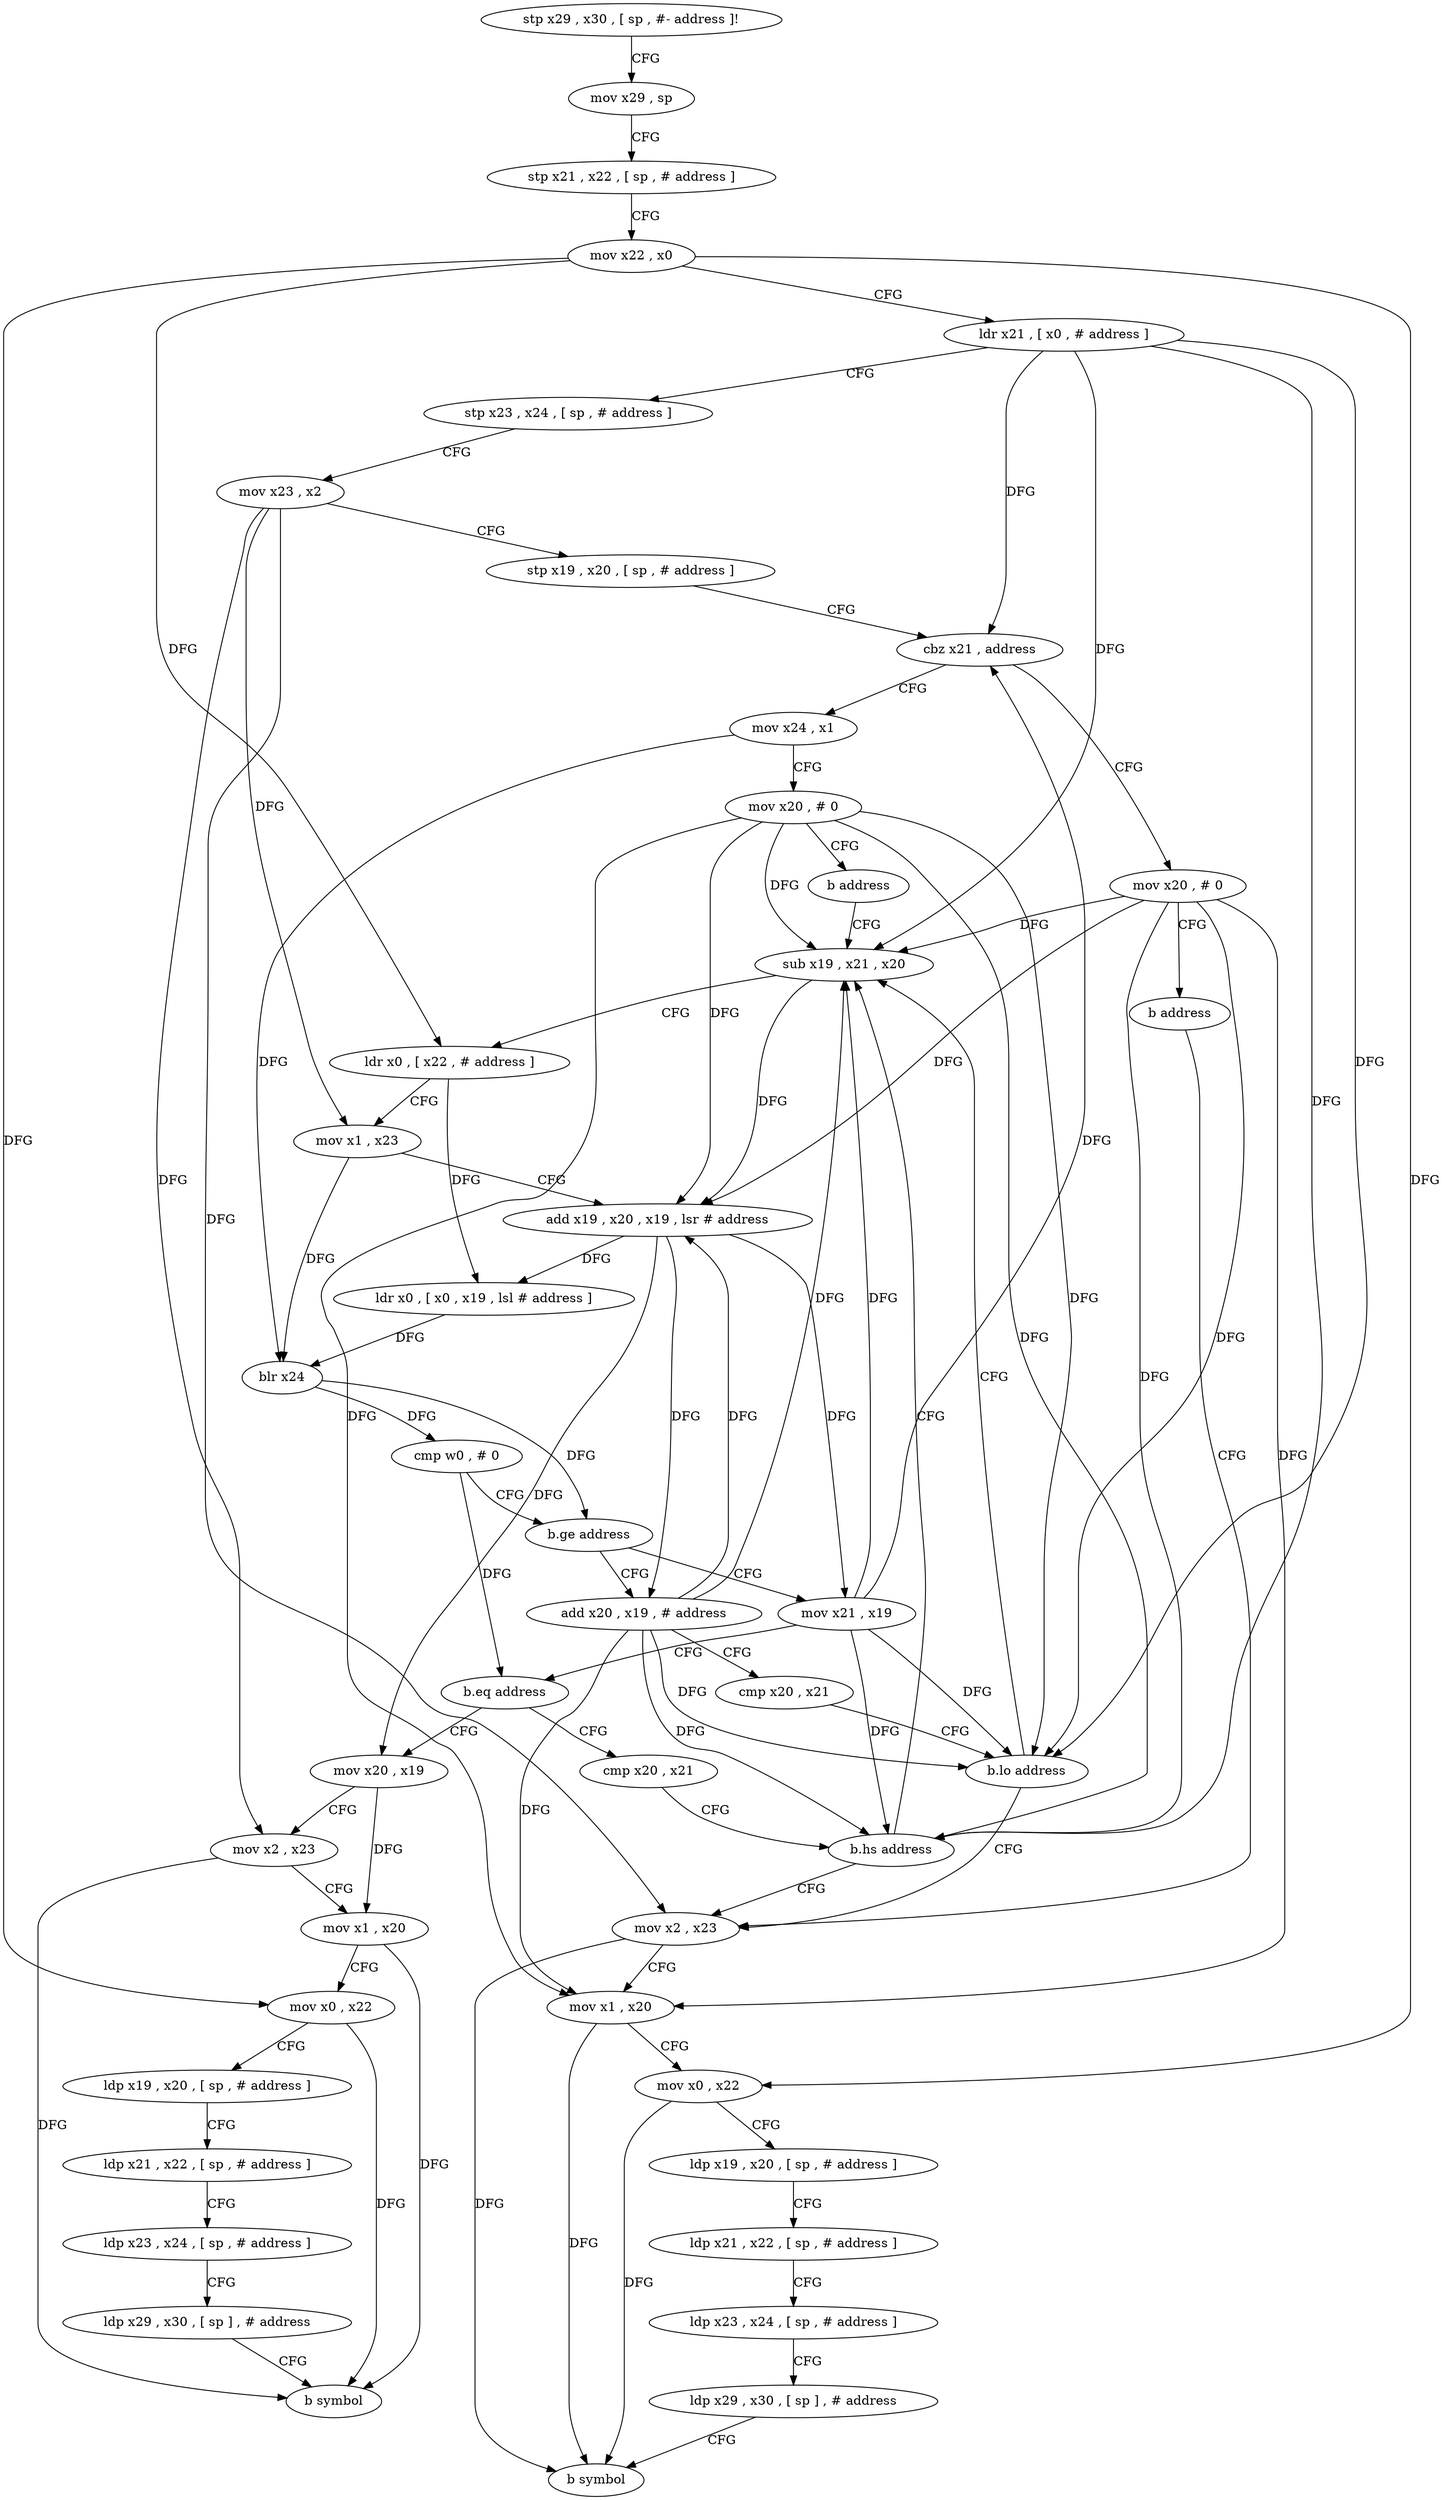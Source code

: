 digraph "func" {
"152000" [label = "stp x29 , x30 , [ sp , #- address ]!" ]
"152004" [label = "mov x29 , sp" ]
"152008" [label = "stp x21 , x22 , [ sp , # address ]" ]
"152012" [label = "mov x22 , x0" ]
"152016" [label = "ldr x21 , [ x0 , # address ]" ]
"152020" [label = "stp x23 , x24 , [ sp , # address ]" ]
"152024" [label = "mov x23 , x2" ]
"152028" [label = "stp x19 , x20 , [ sp , # address ]" ]
"152032" [label = "cbz x21 , address" ]
"152180" [label = "mov x20 , # 0" ]
"152036" [label = "mov x24 , x1" ]
"152184" [label = "b address" ]
"152108" [label = "mov x2 , x23" ]
"152040" [label = "mov x20 , # 0" ]
"152044" [label = "b address" ]
"152064" [label = "sub x19 , x21 , x20" ]
"152112" [label = "mov x1 , x20" ]
"152116" [label = "mov x0 , x22" ]
"152120" [label = "ldp x19 , x20 , [ sp , # address ]" ]
"152124" [label = "ldp x21 , x22 , [ sp , # address ]" ]
"152128" [label = "ldp x23 , x24 , [ sp , # address ]" ]
"152132" [label = "ldp x29 , x30 , [ sp ] , # address" ]
"152136" [label = "b symbol" ]
"152068" [label = "ldr x0 , [ x22 , # address ]" ]
"152072" [label = "mov x1 , x23" ]
"152076" [label = "add x19 , x20 , x19 , lsr # address" ]
"152080" [label = "ldr x0 , [ x0 , x19 , lsl # address ]" ]
"152084" [label = "blr x24" ]
"152088" [label = "cmp w0 , # 0" ]
"152092" [label = "b.ge address" ]
"152048" [label = "mov x21 , x19" ]
"152096" [label = "add x20 , x19 , # address" ]
"152052" [label = "b.eq address" ]
"152144" [label = "mov x20 , x19" ]
"152056" [label = "cmp x20 , x21" ]
"152100" [label = "cmp x20 , x21" ]
"152104" [label = "b.lo address" ]
"152148" [label = "mov x2 , x23" ]
"152152" [label = "mov x1 , x20" ]
"152156" [label = "mov x0 , x22" ]
"152160" [label = "ldp x19 , x20 , [ sp , # address ]" ]
"152164" [label = "ldp x21 , x22 , [ sp , # address ]" ]
"152168" [label = "ldp x23 , x24 , [ sp , # address ]" ]
"152172" [label = "ldp x29 , x30 , [ sp ] , # address" ]
"152176" [label = "b symbol" ]
"152060" [label = "b.hs address" ]
"152000" -> "152004" [ label = "CFG" ]
"152004" -> "152008" [ label = "CFG" ]
"152008" -> "152012" [ label = "CFG" ]
"152012" -> "152016" [ label = "CFG" ]
"152012" -> "152116" [ label = "DFG" ]
"152012" -> "152068" [ label = "DFG" ]
"152012" -> "152156" [ label = "DFG" ]
"152016" -> "152020" [ label = "CFG" ]
"152016" -> "152032" [ label = "DFG" ]
"152016" -> "152064" [ label = "DFG" ]
"152016" -> "152104" [ label = "DFG" ]
"152016" -> "152060" [ label = "DFG" ]
"152020" -> "152024" [ label = "CFG" ]
"152024" -> "152028" [ label = "CFG" ]
"152024" -> "152108" [ label = "DFG" ]
"152024" -> "152072" [ label = "DFG" ]
"152024" -> "152148" [ label = "DFG" ]
"152028" -> "152032" [ label = "CFG" ]
"152032" -> "152180" [ label = "CFG" ]
"152032" -> "152036" [ label = "CFG" ]
"152180" -> "152184" [ label = "CFG" ]
"152180" -> "152112" [ label = "DFG" ]
"152180" -> "152064" [ label = "DFG" ]
"152180" -> "152076" [ label = "DFG" ]
"152180" -> "152104" [ label = "DFG" ]
"152180" -> "152060" [ label = "DFG" ]
"152036" -> "152040" [ label = "CFG" ]
"152036" -> "152084" [ label = "DFG" ]
"152184" -> "152108" [ label = "CFG" ]
"152108" -> "152112" [ label = "CFG" ]
"152108" -> "152136" [ label = "DFG" ]
"152040" -> "152044" [ label = "CFG" ]
"152040" -> "152112" [ label = "DFG" ]
"152040" -> "152064" [ label = "DFG" ]
"152040" -> "152076" [ label = "DFG" ]
"152040" -> "152104" [ label = "DFG" ]
"152040" -> "152060" [ label = "DFG" ]
"152044" -> "152064" [ label = "CFG" ]
"152064" -> "152068" [ label = "CFG" ]
"152064" -> "152076" [ label = "DFG" ]
"152112" -> "152116" [ label = "CFG" ]
"152112" -> "152136" [ label = "DFG" ]
"152116" -> "152120" [ label = "CFG" ]
"152116" -> "152136" [ label = "DFG" ]
"152120" -> "152124" [ label = "CFG" ]
"152124" -> "152128" [ label = "CFG" ]
"152128" -> "152132" [ label = "CFG" ]
"152132" -> "152136" [ label = "CFG" ]
"152068" -> "152072" [ label = "CFG" ]
"152068" -> "152080" [ label = "DFG" ]
"152072" -> "152076" [ label = "CFG" ]
"152072" -> "152084" [ label = "DFG" ]
"152076" -> "152080" [ label = "DFG" ]
"152076" -> "152048" [ label = "DFG" ]
"152076" -> "152096" [ label = "DFG" ]
"152076" -> "152144" [ label = "DFG" ]
"152080" -> "152084" [ label = "DFG" ]
"152084" -> "152088" [ label = "DFG" ]
"152084" -> "152092" [ label = "DFG" ]
"152088" -> "152092" [ label = "CFG" ]
"152088" -> "152052" [ label = "DFG" ]
"152092" -> "152048" [ label = "CFG" ]
"152092" -> "152096" [ label = "CFG" ]
"152048" -> "152052" [ label = "CFG" ]
"152048" -> "152032" [ label = "DFG" ]
"152048" -> "152064" [ label = "DFG" ]
"152048" -> "152104" [ label = "DFG" ]
"152048" -> "152060" [ label = "DFG" ]
"152096" -> "152100" [ label = "CFG" ]
"152096" -> "152112" [ label = "DFG" ]
"152096" -> "152064" [ label = "DFG" ]
"152096" -> "152076" [ label = "DFG" ]
"152096" -> "152104" [ label = "DFG" ]
"152096" -> "152060" [ label = "DFG" ]
"152052" -> "152144" [ label = "CFG" ]
"152052" -> "152056" [ label = "CFG" ]
"152144" -> "152148" [ label = "CFG" ]
"152144" -> "152152" [ label = "DFG" ]
"152056" -> "152060" [ label = "CFG" ]
"152100" -> "152104" [ label = "CFG" ]
"152104" -> "152064" [ label = "CFG" ]
"152104" -> "152108" [ label = "CFG" ]
"152148" -> "152152" [ label = "CFG" ]
"152148" -> "152176" [ label = "DFG" ]
"152152" -> "152156" [ label = "CFG" ]
"152152" -> "152176" [ label = "DFG" ]
"152156" -> "152160" [ label = "CFG" ]
"152156" -> "152176" [ label = "DFG" ]
"152160" -> "152164" [ label = "CFG" ]
"152164" -> "152168" [ label = "CFG" ]
"152168" -> "152172" [ label = "CFG" ]
"152172" -> "152176" [ label = "CFG" ]
"152060" -> "152108" [ label = "CFG" ]
"152060" -> "152064" [ label = "CFG" ]
}
